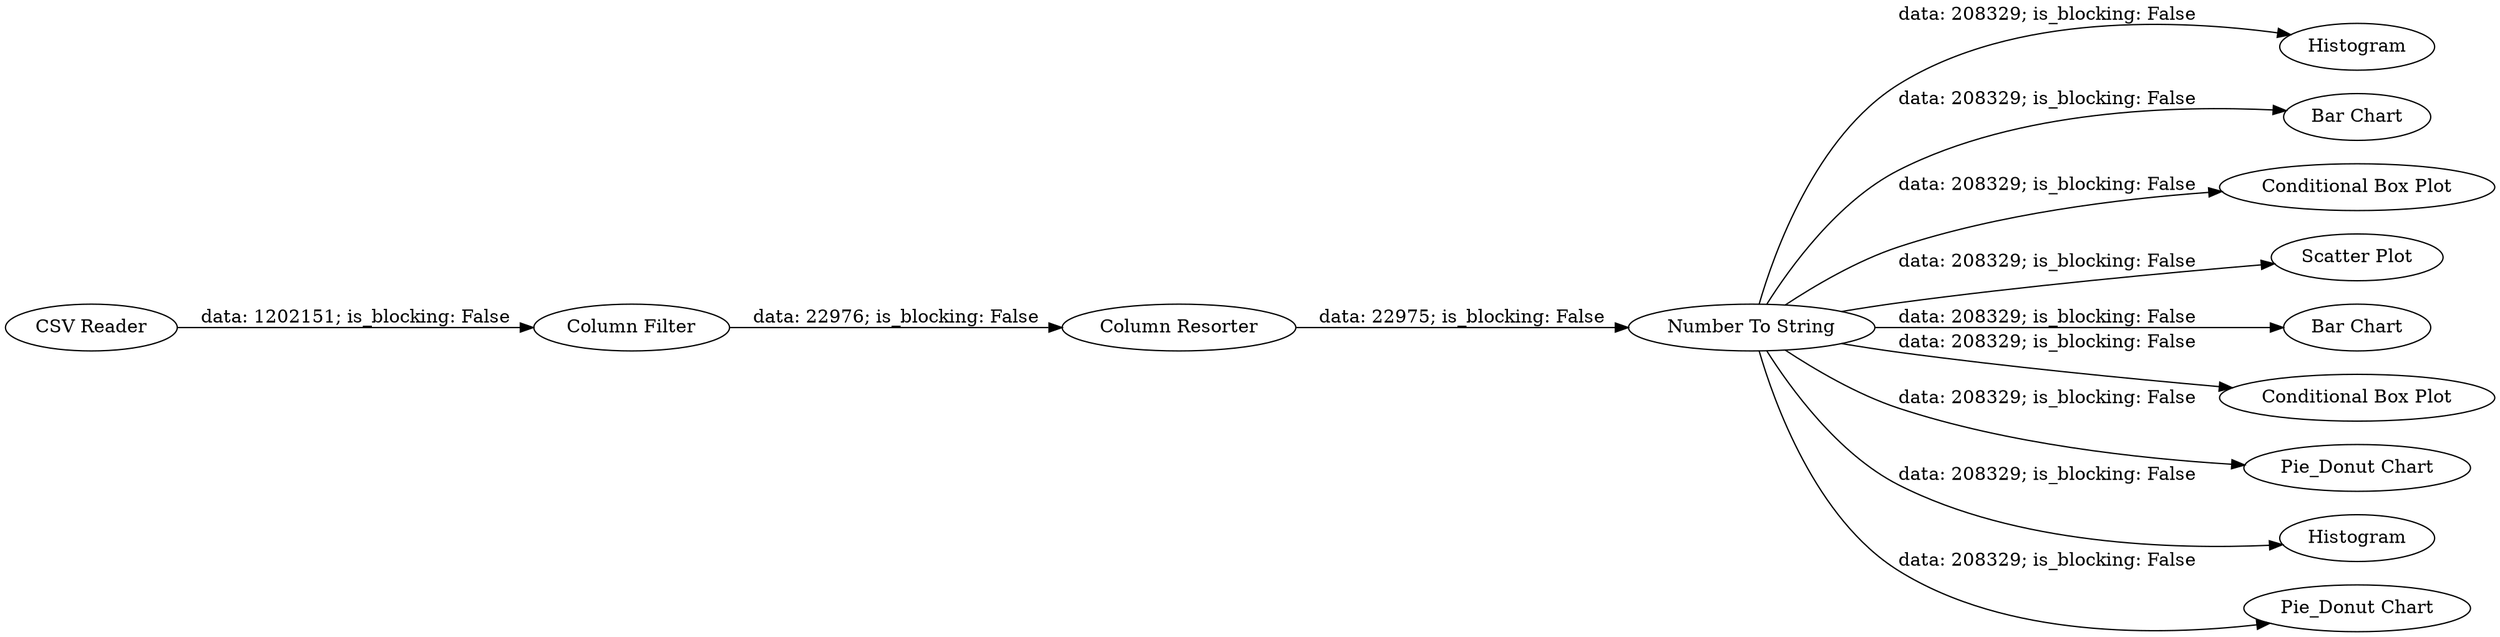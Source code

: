 digraph {
	"4214841283217317072_15" [label=Histogram]
	"4214841283217317072_8" [label="Bar Chart"]
	"4214841283217317072_14" [label="Conditional Box Plot"]
	"4214841283217317072_1" [label="CSV Reader"]
	"4214841283217317072_10" [label="Scatter Plot"]
	"4214841283217317072_9" [label="Bar Chart"]
	"4214841283217317072_13" [label="Conditional Box Plot"]
	"4214841283217317072_6" [label="Pie_Donut Chart"]
	"4214841283217317072_2" [label="Column Resorter"]
	"4214841283217317072_12" [label=Histogram]
	"4214841283217317072_7" [label="Pie_Donut Chart"]
	"4214841283217317072_3" [label="Column Filter"]
	"4214841283217317072_5" [label="Number To String"]
	"4214841283217317072_5" -> "4214841283217317072_12" [label="data: 208329; is_blocking: False"]
	"4214841283217317072_5" -> "4214841283217317072_14" [label="data: 208329; is_blocking: False"]
	"4214841283217317072_5" -> "4214841283217317072_15" [label="data: 208329; is_blocking: False"]
	"4214841283217317072_5" -> "4214841283217317072_8" [label="data: 208329; is_blocking: False"]
	"4214841283217317072_5" -> "4214841283217317072_13" [label="data: 208329; is_blocking: False"]
	"4214841283217317072_5" -> "4214841283217317072_9" [label="data: 208329; is_blocking: False"]
	"4214841283217317072_5" -> "4214841283217317072_7" [label="data: 208329; is_blocking: False"]
	"4214841283217317072_5" -> "4214841283217317072_6" [label="data: 208329; is_blocking: False"]
	"4214841283217317072_2" -> "4214841283217317072_5" [label="data: 22975; is_blocking: False"]
	"4214841283217317072_3" -> "4214841283217317072_2" [label="data: 22976; is_blocking: False"]
	"4214841283217317072_1" -> "4214841283217317072_3" [label="data: 1202151; is_blocking: False"]
	"4214841283217317072_5" -> "4214841283217317072_10" [label="data: 208329; is_blocking: False"]
	rankdir=LR
}
